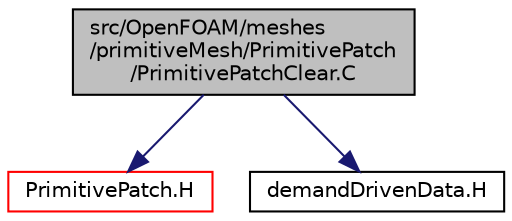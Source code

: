 digraph "src/OpenFOAM/meshes/primitiveMesh/PrimitivePatch/PrimitivePatchClear.C"
{
  bgcolor="transparent";
  edge [fontname="Helvetica",fontsize="10",labelfontname="Helvetica",labelfontsize="10"];
  node [fontname="Helvetica",fontsize="10",shape=record];
  Node0 [label="src/OpenFOAM/meshes\l/primitiveMesh/PrimitivePatch\l/PrimitivePatchClear.C",height=0.2,width=0.4,color="black", fillcolor="grey75", style="filled", fontcolor="black"];
  Node0 -> Node1 [color="midnightblue",fontsize="10",style="solid",fontname="Helvetica"];
  Node1 [label="PrimitivePatch.H",height=0.2,width=0.4,color="red",URL="$a12719.html"];
  Node0 -> Node156 [color="midnightblue",fontsize="10",style="solid",fontname="Helvetica"];
  Node156 [label="demandDrivenData.H",height=0.2,width=0.4,color="black",URL="$a11102.html",tooltip="Template functions to aid in the implementation of demand driven data. "];
}
